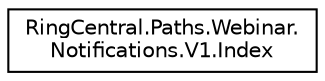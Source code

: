 digraph "Graphical Class Hierarchy"
{
 // LATEX_PDF_SIZE
  edge [fontname="Helvetica",fontsize="10",labelfontname="Helvetica",labelfontsize="10"];
  node [fontname="Helvetica",fontsize="10",shape=record];
  rankdir="LR";
  Node0 [label="RingCentral.Paths.Webinar.\lNotifications.V1.Index",height=0.2,width=0.4,color="black", fillcolor="white", style="filled",URL="$classRingCentral_1_1Paths_1_1Webinar_1_1Notifications_1_1V1_1_1Index.html",tooltip=" "];
}
